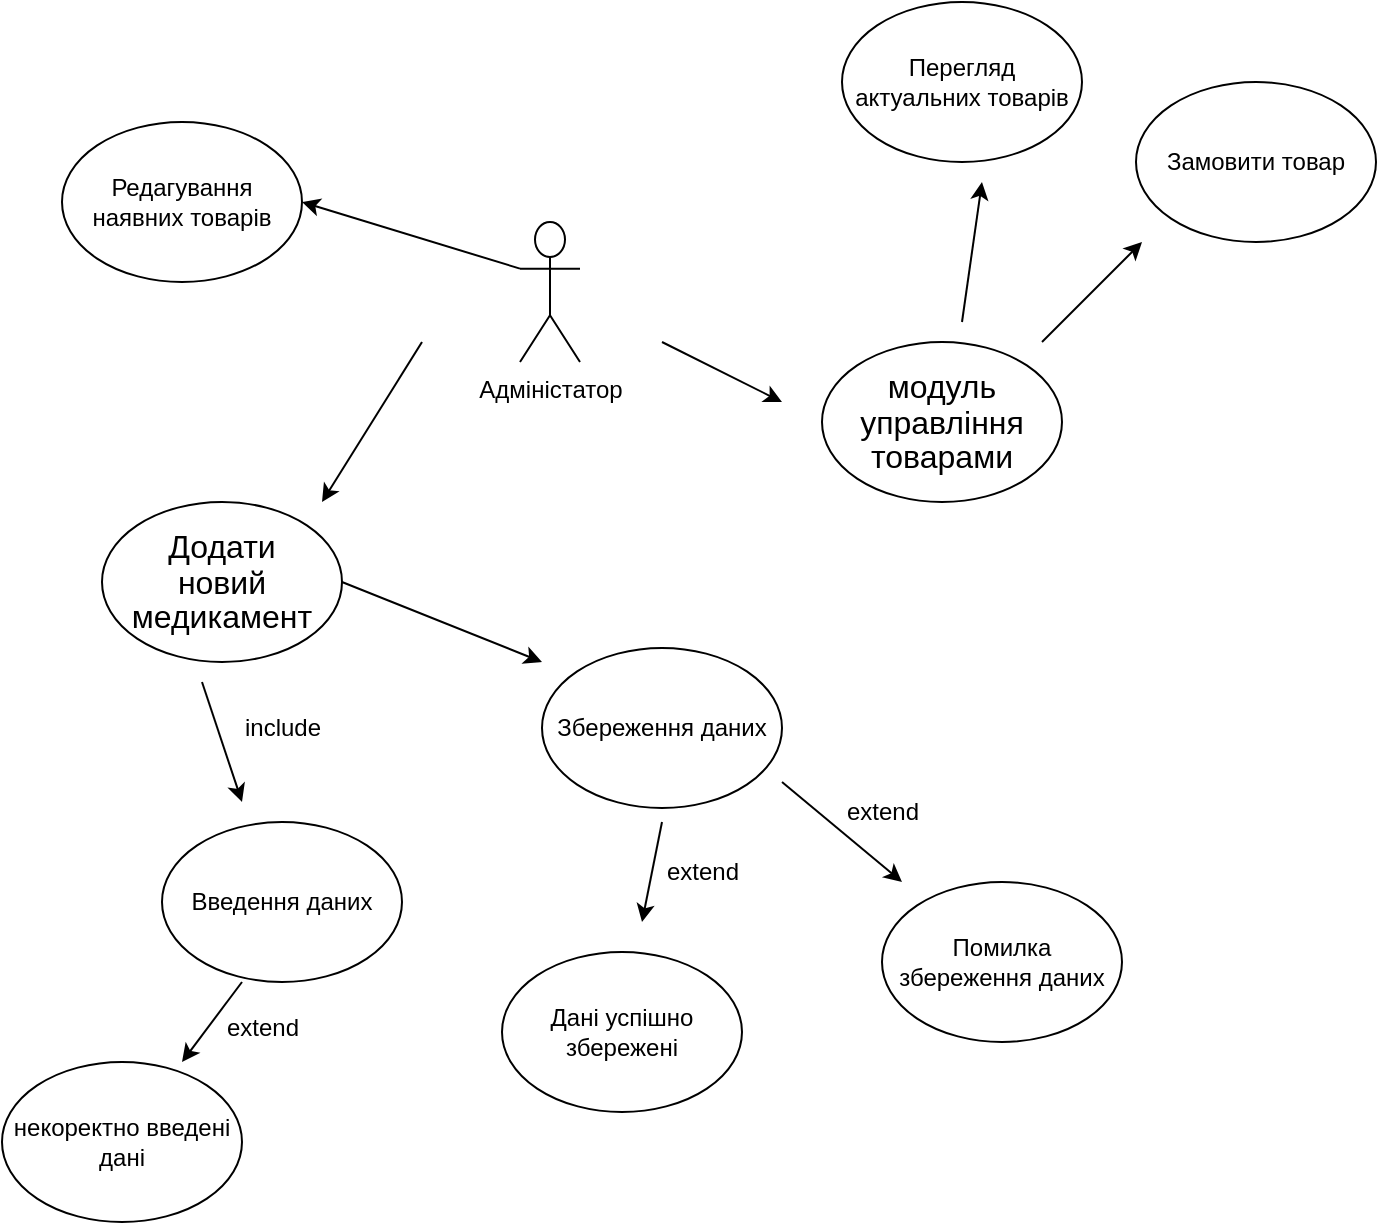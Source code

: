 <mxfile version="26.2.14">
  <diagram name="usecase_1" id="wWWzVBQFCsgVpbXybe0O">
    <mxGraphModel dx="1042" dy="596" grid="1" gridSize="10" guides="1" tooltips="1" connect="1" arrows="1" fold="1" page="1" pageScale="1" pageWidth="827" pageHeight="1169" math="0" shadow="0">
      <root>
        <mxCell id="0" />
        <mxCell id="1" parent="0" />
        <mxCell id="zDQp34jPr_Ankm3Idbxk-1" value="Адміністатор" style="shape=umlActor;verticalLabelPosition=bottom;verticalAlign=top;html=1;outlineConnect=0;" parent="1" vertex="1">
          <mxGeometry x="399" y="140" width="30" height="70" as="geometry" />
        </mxCell>
        <mxCell id="zDQp34jPr_Ankm3Idbxk-2" value="" style="endArrow=classic;html=1;rounded=0;" parent="1" edge="1">
          <mxGeometry width="50" height="50" relative="1" as="geometry">
            <mxPoint x="470" y="200" as="sourcePoint" />
            <mxPoint x="530" y="230" as="targetPoint" />
          </mxGeometry>
        </mxCell>
        <mxCell id="zDQp34jPr_Ankm3Idbxk-3" value="&lt;span style=&quot;font-size:12.0pt;line-height:107%;&lt;br/&gt;font-family:&amp;quot;Times New Roman&amp;quot;,serif;mso-fareast-font-family:&amp;quot;Times New Roman&amp;quot;;&lt;br/&gt;mso-ansi-language:UK;mso-fareast-language:UK;mso-bidi-language:AR-SA&quot;&gt;модуль&lt;br/&gt;управління товарами&lt;/span&gt;" style="ellipse;whiteSpace=wrap;html=1;" parent="1" vertex="1">
          <mxGeometry x="550" y="200" width="120" height="80" as="geometry" />
        </mxCell>
        <mxCell id="zDQp34jPr_Ankm3Idbxk-4" value="" style="endArrow=classic;html=1;rounded=0;" parent="1" edge="1">
          <mxGeometry width="50" height="50" relative="1" as="geometry">
            <mxPoint x="350" y="200" as="sourcePoint" />
            <mxPoint x="300" y="280" as="targetPoint" />
          </mxGeometry>
        </mxCell>
        <mxCell id="zDQp34jPr_Ankm3Idbxk-5" value="&lt;span style=&quot;font-size:12.0pt;line-height:107%;&lt;br/&gt;font-family:&amp;quot;Times New Roman&amp;quot;,serif;mso-fareast-font-family:&amp;quot;Times New Roman&amp;quot;;&lt;br/&gt;mso-ansi-language:UK;mso-fareast-language:UK;mso-bidi-language:AR-SA&quot;&gt;Додати&lt;br/&gt;новий медикамент&lt;/span&gt;" style="ellipse;whiteSpace=wrap;html=1;" parent="1" vertex="1">
          <mxGeometry x="190" y="280" width="120" height="80" as="geometry" />
        </mxCell>
        <mxCell id="zDQp34jPr_Ankm3Idbxk-7" value="" style="endArrow=classic;html=1;rounded=0;" parent="1" edge="1">
          <mxGeometry width="50" height="50" relative="1" as="geometry">
            <mxPoint x="240" y="370" as="sourcePoint" />
            <mxPoint x="260" y="430" as="targetPoint" />
          </mxGeometry>
        </mxCell>
        <mxCell id="zDQp34jPr_Ankm3Idbxk-8" value="Введення даних" style="ellipse;whiteSpace=wrap;html=1;" parent="1" vertex="1">
          <mxGeometry x="220" y="440" width="120" height="80" as="geometry" />
        </mxCell>
        <mxCell id="zDQp34jPr_Ankm3Idbxk-9" value="include" style="text;html=1;align=center;verticalAlign=middle;resizable=0;points=[];autosize=1;strokeColor=none;fillColor=none;" parent="1" vertex="1">
          <mxGeometry x="250" y="378" width="60" height="30" as="geometry" />
        </mxCell>
        <mxCell id="zDQp34jPr_Ankm3Idbxk-10" value="" style="endArrow=classic;html=1;rounded=0;exitX=1;exitY=0.5;exitDx=0;exitDy=0;" parent="1" source="zDQp34jPr_Ankm3Idbxk-5" edge="1">
          <mxGeometry width="50" height="50" relative="1" as="geometry">
            <mxPoint x="364" y="470" as="sourcePoint" />
            <mxPoint x="410" y="360" as="targetPoint" />
          </mxGeometry>
        </mxCell>
        <mxCell id="zDQp34jPr_Ankm3Idbxk-11" value="Збереження даних" style="ellipse;whiteSpace=wrap;html=1;" parent="1" vertex="1">
          <mxGeometry x="410" y="353" width="120" height="80" as="geometry" />
        </mxCell>
        <mxCell id="zDQp34jPr_Ankm3Idbxk-12" value="" style="endArrow=classic;html=1;rounded=0;" parent="1" edge="1">
          <mxGeometry width="50" height="50" relative="1" as="geometry">
            <mxPoint x="530" y="420" as="sourcePoint" />
            <mxPoint x="590" y="470" as="targetPoint" />
          </mxGeometry>
        </mxCell>
        <mxCell id="zDQp34jPr_Ankm3Idbxk-13" value="extend" style="text;html=1;align=center;verticalAlign=middle;resizable=0;points=[];autosize=1;strokeColor=none;fillColor=none;" parent="1" vertex="1">
          <mxGeometry x="550" y="420" width="60" height="30" as="geometry" />
        </mxCell>
        <mxCell id="zDQp34jPr_Ankm3Idbxk-14" value="Помилка збереження даних" style="ellipse;whiteSpace=wrap;html=1;" parent="1" vertex="1">
          <mxGeometry x="580" y="470" width="120" height="80" as="geometry" />
        </mxCell>
        <mxCell id="zDQp34jPr_Ankm3Idbxk-15" value="" style="endArrow=classic;html=1;rounded=0;" parent="1" edge="1">
          <mxGeometry width="50" height="50" relative="1" as="geometry">
            <mxPoint x="470" y="440" as="sourcePoint" />
            <mxPoint x="460" y="490" as="targetPoint" />
          </mxGeometry>
        </mxCell>
        <mxCell id="zDQp34jPr_Ankm3Idbxk-16" value="Дані успішно збережені" style="ellipse;whiteSpace=wrap;html=1;" parent="1" vertex="1">
          <mxGeometry x="390" y="505" width="120" height="80" as="geometry" />
        </mxCell>
        <mxCell id="zDQp34jPr_Ankm3Idbxk-17" value="extend" style="text;html=1;align=center;verticalAlign=middle;resizable=0;points=[];autosize=1;strokeColor=none;fillColor=none;" parent="1" vertex="1">
          <mxGeometry x="460" y="450" width="60" height="30" as="geometry" />
        </mxCell>
        <mxCell id="zDQp34jPr_Ankm3Idbxk-18" value="" style="endArrow=classic;html=1;rounded=0;" parent="1" edge="1">
          <mxGeometry width="50" height="50" relative="1" as="geometry">
            <mxPoint x="260" y="520" as="sourcePoint" />
            <mxPoint x="230" y="560" as="targetPoint" />
          </mxGeometry>
        </mxCell>
        <mxCell id="zDQp34jPr_Ankm3Idbxk-19" value="" style="endArrow=classic;html=1;rounded=0;" parent="1" edge="1">
          <mxGeometry width="50" height="50" relative="1" as="geometry">
            <mxPoint x="620" y="190" as="sourcePoint" />
            <mxPoint x="630" y="120" as="targetPoint" />
          </mxGeometry>
        </mxCell>
        <mxCell id="zDQp34jPr_Ankm3Idbxk-20" value="Перегляд актуальних товарів" style="ellipse;whiteSpace=wrap;html=1;" parent="1" vertex="1">
          <mxGeometry x="560" y="30" width="120" height="80" as="geometry" />
        </mxCell>
        <mxCell id="zDQp34jPr_Ankm3Idbxk-21" value="некоректно введені дані" style="ellipse;whiteSpace=wrap;html=1;" parent="1" vertex="1">
          <mxGeometry x="140" y="560" width="120" height="80" as="geometry" />
        </mxCell>
        <mxCell id="zDQp34jPr_Ankm3Idbxk-22" value="" style="endArrow=classic;html=1;rounded=0;" parent="1" edge="1">
          <mxGeometry width="50" height="50" relative="1" as="geometry">
            <mxPoint x="660" y="200" as="sourcePoint" />
            <mxPoint x="710" y="150" as="targetPoint" />
          </mxGeometry>
        </mxCell>
        <mxCell id="zDQp34jPr_Ankm3Idbxk-23" value="Замовити товар" style="ellipse;whiteSpace=wrap;html=1;" parent="1" vertex="1">
          <mxGeometry x="707" y="70" width="120" height="80" as="geometry" />
        </mxCell>
        <mxCell id="zDQp34jPr_Ankm3Idbxk-24" value="extend" style="text;html=1;align=center;verticalAlign=middle;resizable=0;points=[];autosize=1;strokeColor=none;fillColor=none;" parent="1" vertex="1">
          <mxGeometry x="240" y="528" width="60" height="30" as="geometry" />
        </mxCell>
        <mxCell id="P1zDSiWoNuaSLwGMEvT8-1" value="" style="endArrow=classic;html=1;rounded=0;exitX=0;exitY=0.333;exitDx=0;exitDy=0;exitPerimeter=0;entryX=1;entryY=0.5;entryDx=0;entryDy=0;" parent="1" source="zDQp34jPr_Ankm3Idbxk-1" target="P1zDSiWoNuaSLwGMEvT8-2" edge="1">
          <mxGeometry width="50" height="50" relative="1" as="geometry">
            <mxPoint x="310" y="200" as="sourcePoint" />
            <mxPoint x="300" y="140" as="targetPoint" />
          </mxGeometry>
        </mxCell>
        <mxCell id="P1zDSiWoNuaSLwGMEvT8-2" value="Редагування наявних товарів" style="ellipse;whiteSpace=wrap;html=1;" parent="1" vertex="1">
          <mxGeometry x="170" y="90" width="120" height="80" as="geometry" />
        </mxCell>
      </root>
    </mxGraphModel>
  </diagram>
</mxfile>
